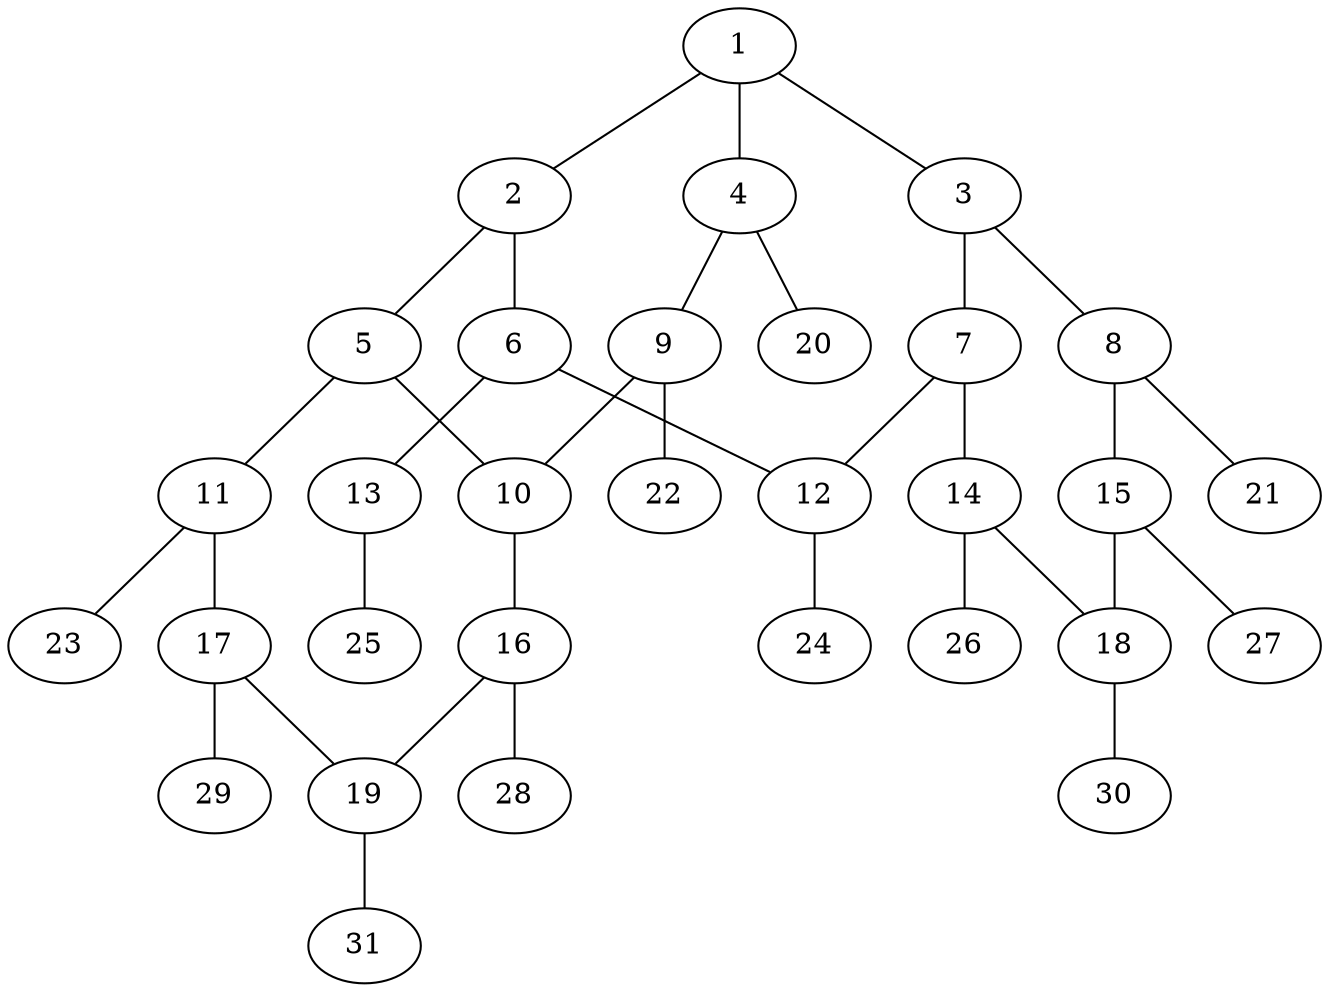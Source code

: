 graph molecule_3672 {
	1	 [chem=C];
	2	 [chem=C];
	1 -- 2	 [valence=2];
	3	 [chem=C];
	1 -- 3	 [valence=1];
	4	 [chem=C];
	1 -- 4	 [valence=1];
	5	 [chem=C];
	2 -- 5	 [valence=1];
	6	 [chem=C];
	2 -- 6	 [valence=1];
	7	 [chem=C];
	3 -- 7	 [valence=2];
	8	 [chem=C];
	3 -- 8	 [valence=1];
	9	 [chem=C];
	4 -- 9	 [valence=2];
	20	 [chem=H];
	4 -- 20	 [valence=1];
	10	 [chem=C];
	5 -- 10	 [valence=2];
	11	 [chem=C];
	5 -- 11	 [valence=1];
	12	 [chem=C];
	6 -- 12	 [valence=2];
	13	 [chem=O];
	6 -- 13	 [valence=1];
	7 -- 12	 [valence=1];
	14	 [chem=C];
	7 -- 14	 [valence=1];
	15	 [chem=C];
	8 -- 15	 [valence=2];
	21	 [chem=H];
	8 -- 21	 [valence=1];
	9 -- 10	 [valence=1];
	22	 [chem=H];
	9 -- 22	 [valence=1];
	16	 [chem=C];
	10 -- 16	 [valence=1];
	17	 [chem=C];
	11 -- 17	 [valence=2];
	23	 [chem=H];
	11 -- 23	 [valence=1];
	24	 [chem=H];
	12 -- 24	 [valence=1];
	25	 [chem=H];
	13 -- 25	 [valence=1];
	18	 [chem=C];
	14 -- 18	 [valence=2];
	26	 [chem=H];
	14 -- 26	 [valence=1];
	15 -- 18	 [valence=1];
	27	 [chem=H];
	15 -- 27	 [valence=1];
	19	 [chem=C];
	16 -- 19	 [valence=2];
	28	 [chem=H];
	16 -- 28	 [valence=1];
	17 -- 19	 [valence=1];
	29	 [chem=H];
	17 -- 29	 [valence=1];
	30	 [chem=H];
	18 -- 30	 [valence=1];
	31	 [chem=H];
	19 -- 31	 [valence=1];
}

